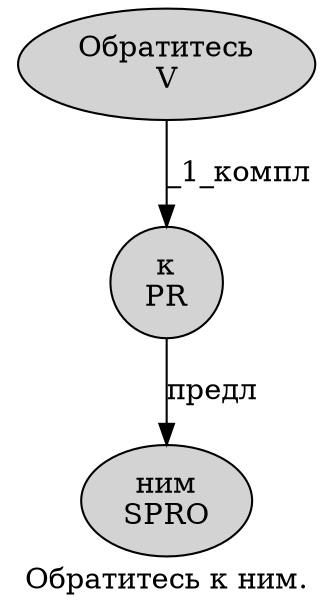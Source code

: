 digraph SENTENCE_4115 {
	graph [label="Обратитесь к ним."]
	node [style=filled]
		0 [label="Обратитесь
V" color="" fillcolor=lightgray penwidth=1 shape=ellipse]
		1 [label="к
PR" color="" fillcolor=lightgray penwidth=1 shape=ellipse]
		2 [label="ним
SPRO" color="" fillcolor=lightgray penwidth=1 shape=ellipse]
			0 -> 1 [label="_1_компл"]
			1 -> 2 [label="предл"]
}